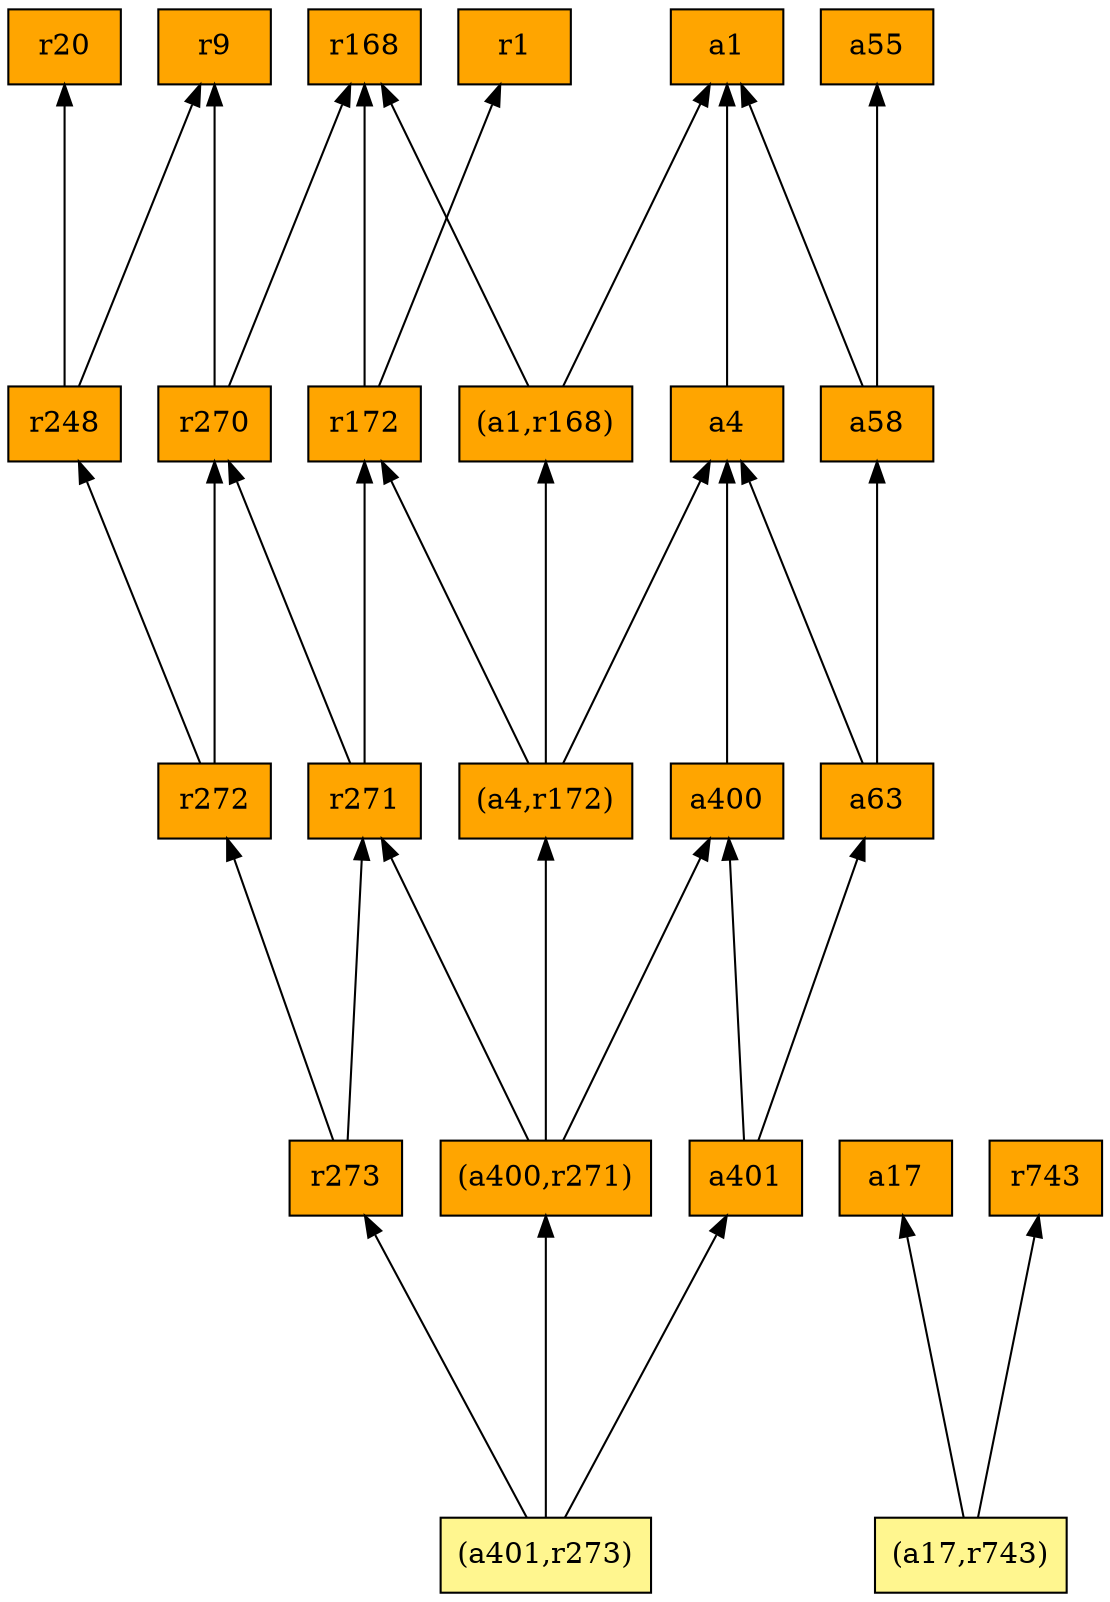 digraph G {
rankdir=BT;ranksep="2.0";
"r272" [shape=record,fillcolor=orange,style=filled,label="{r272}"];
"r271" [shape=record,fillcolor=orange,style=filled,label="{r271}"];
"a58" [shape=record,fillcolor=orange,style=filled,label="{a58}"];
"a63" [shape=record,fillcolor=orange,style=filled,label="{a63}"];
"(a1,r168)" [shape=record,fillcolor=orange,style=filled,label="{(a1,r168)}"];
"a17" [shape=record,fillcolor=orange,style=filled,label="{a17}"];
"(a4,r172)" [shape=record,fillcolor=orange,style=filled,label="{(a4,r172)}"];
"(a401,r273)" [shape=record,fillcolor=khaki1,style=filled,label="{(a401,r273)}"];
"r9" [shape=record,fillcolor=orange,style=filled,label="{r9}"];
"a401" [shape=record,fillcolor=orange,style=filled,label="{a401}"];
"(a17,r743)" [shape=record,fillcolor=khaki1,style=filled,label="{(a17,r743)}"];
"a400" [shape=record,fillcolor=orange,style=filled,label="{a400}"];
"r270" [shape=record,fillcolor=orange,style=filled,label="{r270}"];
"a1" [shape=record,fillcolor=orange,style=filled,label="{a1}"];
"r172" [shape=record,fillcolor=orange,style=filled,label="{r172}"];
"r248" [shape=record,fillcolor=orange,style=filled,label="{r248}"];
"a4" [shape=record,fillcolor=orange,style=filled,label="{a4}"];
"a55" [shape=record,fillcolor=orange,style=filled,label="{a55}"];
"r20" [shape=record,fillcolor=orange,style=filled,label="{r20}"];
"r743" [shape=record,fillcolor=orange,style=filled,label="{r743}"];
"r1" [shape=record,fillcolor=orange,style=filled,label="{r1}"];
"(a400,r271)" [shape=record,fillcolor=orange,style=filled,label="{(a400,r271)}"];
"r273" [shape=record,fillcolor=orange,style=filled,label="{r273}"];
"r168" [shape=record,fillcolor=orange,style=filled,label="{r168}"];
"r272" -> "r270"
"r272" -> "r248"
"r271" -> "r270"
"r271" -> "r172"
"a58" -> "a1"
"a58" -> "a55"
"a63" -> "a58"
"a63" -> "a4"
"(a1,r168)" -> "a1"
"(a1,r168)" -> "r168"
"(a4,r172)" -> "a4"
"(a4,r172)" -> "(a1,r168)"
"(a4,r172)" -> "r172"
"(a401,r273)" -> "(a400,r271)"
"(a401,r273)" -> "r273"
"(a401,r273)" -> "a401"
"a401" -> "a63"
"a401" -> "a400"
"(a17,r743)" -> "r743"
"(a17,r743)" -> "a17"
"a400" -> "a4"
"r270" -> "r9"
"r270" -> "r168"
"r172" -> "r1"
"r172" -> "r168"
"r248" -> "r9"
"r248" -> "r20"
"a4" -> "a1"
"(a400,r271)" -> "r271"
"(a400,r271)" -> "a400"
"(a400,r271)" -> "(a4,r172)"
"r273" -> "r272"
"r273" -> "r271"
}